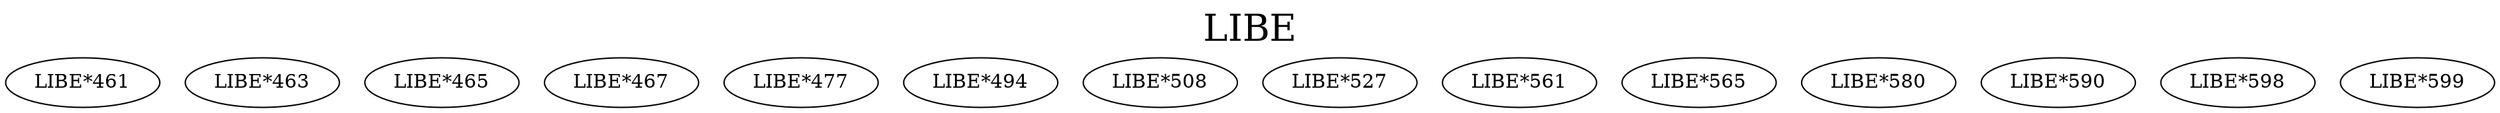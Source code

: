 digraph LIBE {
labelloc = "t";
label = "LIBE"
fontsize = 27;
"LIBE*461"
"LIBE*463"
"LIBE*465"
"LIBE*467"
"LIBE*477"
"LIBE*494"
"LIBE*508"
"LIBE*527"
"LIBE*561"
"LIBE*565"
"LIBE*580"
"LIBE*590"
"LIBE*598"
"LIBE*599"
}
